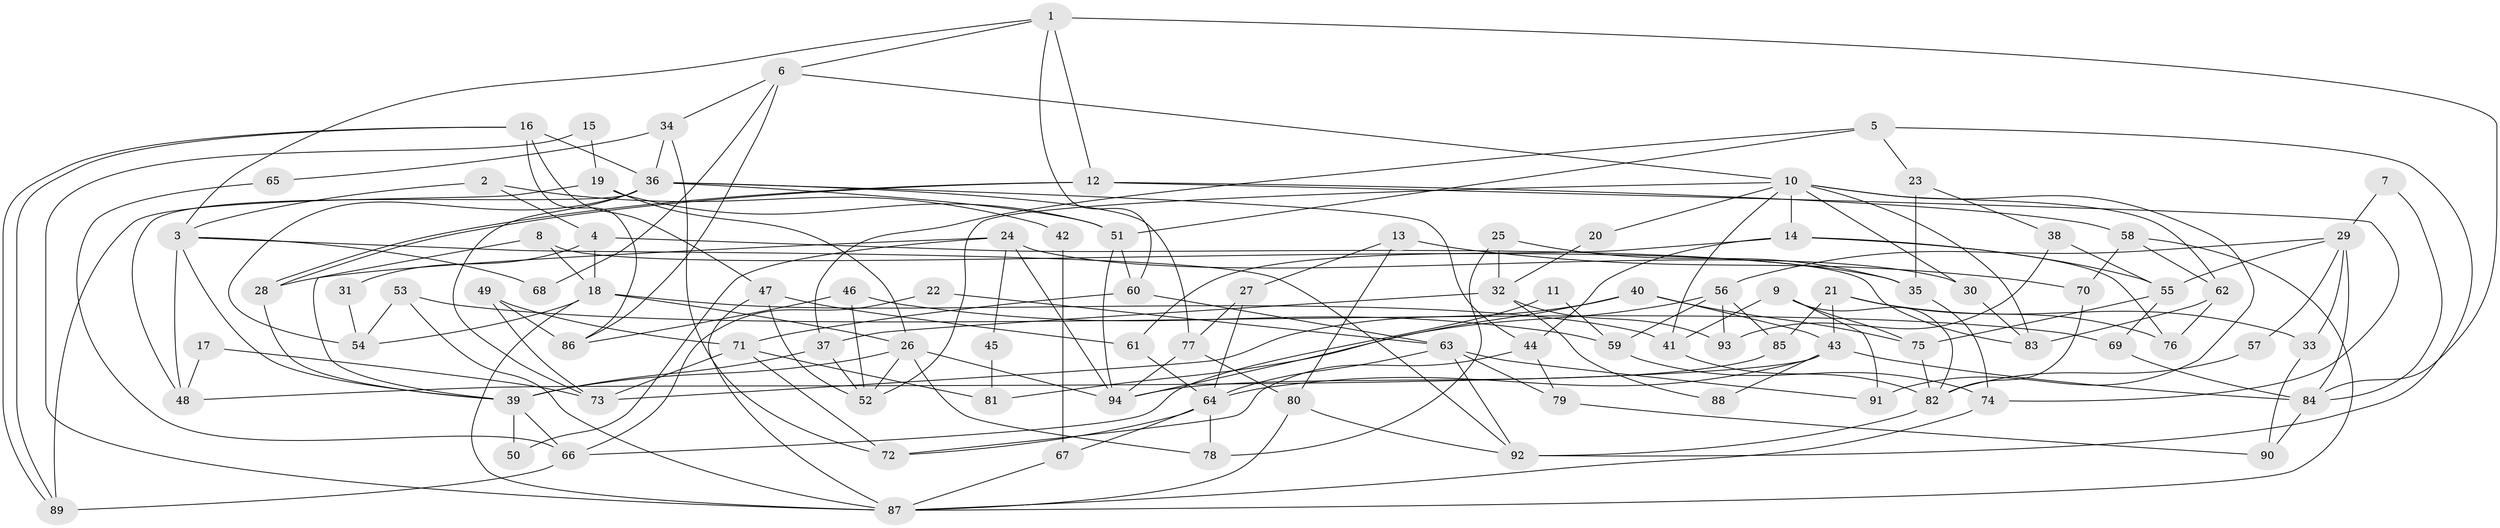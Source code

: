 // Generated by graph-tools (version 1.1) at 2025/50/03/09/25 03:50:06]
// undirected, 94 vertices, 188 edges
graph export_dot {
graph [start="1"]
  node [color=gray90,style=filled];
  1;
  2;
  3;
  4;
  5;
  6;
  7;
  8;
  9;
  10;
  11;
  12;
  13;
  14;
  15;
  16;
  17;
  18;
  19;
  20;
  21;
  22;
  23;
  24;
  25;
  26;
  27;
  28;
  29;
  30;
  31;
  32;
  33;
  34;
  35;
  36;
  37;
  38;
  39;
  40;
  41;
  42;
  43;
  44;
  45;
  46;
  47;
  48;
  49;
  50;
  51;
  52;
  53;
  54;
  55;
  56;
  57;
  58;
  59;
  60;
  61;
  62;
  63;
  64;
  65;
  66;
  67;
  68;
  69;
  70;
  71;
  72;
  73;
  74;
  75;
  76;
  77;
  78;
  79;
  80;
  81;
  82;
  83;
  84;
  85;
  86;
  87;
  88;
  89;
  90;
  91;
  92;
  93;
  94;
  1 -- 84;
  1 -- 3;
  1 -- 6;
  1 -- 12;
  1 -- 60;
  2 -- 4;
  2 -- 3;
  2 -- 42;
  3 -- 92;
  3 -- 39;
  3 -- 48;
  3 -- 68;
  4 -- 35;
  4 -- 18;
  4 -- 31;
  5 -- 51;
  5 -- 92;
  5 -- 23;
  5 -- 37;
  6 -- 34;
  6 -- 10;
  6 -- 68;
  6 -- 86;
  7 -- 84;
  7 -- 29;
  8 -- 39;
  8 -- 18;
  8 -- 83;
  9 -- 82;
  9 -- 75;
  9 -- 41;
  9 -- 91;
  10 -- 41;
  10 -- 14;
  10 -- 20;
  10 -- 30;
  10 -- 52;
  10 -- 62;
  10 -- 83;
  10 -- 91;
  11 -- 66;
  11 -- 59;
  12 -- 28;
  12 -- 28;
  12 -- 58;
  12 -- 74;
  13 -- 27;
  13 -- 70;
  13 -- 80;
  14 -- 61;
  14 -- 44;
  14 -- 55;
  14 -- 76;
  15 -- 87;
  15 -- 19;
  16 -- 86;
  16 -- 89;
  16 -- 89;
  16 -- 36;
  16 -- 47;
  17 -- 73;
  17 -- 48;
  18 -- 41;
  18 -- 87;
  18 -- 26;
  18 -- 54;
  19 -- 51;
  19 -- 26;
  19 -- 89;
  20 -- 32;
  21 -- 43;
  21 -- 76;
  21 -- 33;
  21 -- 85;
  22 -- 66;
  22 -- 63;
  23 -- 38;
  23 -- 35;
  24 -- 30;
  24 -- 28;
  24 -- 45;
  24 -- 50;
  24 -- 94;
  25 -- 78;
  25 -- 35;
  25 -- 32;
  26 -- 94;
  26 -- 39;
  26 -- 52;
  26 -- 78;
  27 -- 77;
  27 -- 64;
  28 -- 39;
  29 -- 55;
  29 -- 56;
  29 -- 33;
  29 -- 57;
  29 -- 84;
  30 -- 83;
  31 -- 54;
  32 -- 37;
  32 -- 88;
  32 -- 93;
  33 -- 90;
  34 -- 36;
  34 -- 72;
  34 -- 65;
  35 -- 74;
  36 -- 77;
  36 -- 44;
  36 -- 48;
  36 -- 51;
  36 -- 54;
  36 -- 73;
  37 -- 52;
  37 -- 39;
  38 -- 55;
  38 -- 93;
  39 -- 50;
  39 -- 66;
  40 -- 94;
  40 -- 43;
  40 -- 73;
  40 -- 75;
  41 -- 82;
  42 -- 67;
  43 -- 48;
  43 -- 64;
  43 -- 84;
  43 -- 88;
  44 -- 72;
  44 -- 79;
  45 -- 81;
  46 -- 52;
  46 -- 86;
  46 -- 59;
  47 -- 52;
  47 -- 61;
  47 -- 87;
  49 -- 73;
  49 -- 71;
  49 -- 86;
  51 -- 60;
  51 -- 94;
  53 -- 54;
  53 -- 87;
  53 -- 69;
  55 -- 69;
  55 -- 75;
  56 -- 85;
  56 -- 59;
  56 -- 81;
  56 -- 93;
  57 -- 82;
  58 -- 62;
  58 -- 70;
  58 -- 87;
  59 -- 74;
  60 -- 63;
  60 -- 71;
  61 -- 64;
  62 -- 83;
  62 -- 76;
  63 -- 91;
  63 -- 79;
  63 -- 64;
  63 -- 92;
  64 -- 72;
  64 -- 67;
  64 -- 78;
  65 -- 66;
  66 -- 89;
  67 -- 87;
  69 -- 84;
  70 -- 82;
  71 -- 73;
  71 -- 72;
  71 -- 81;
  74 -- 87;
  75 -- 82;
  77 -- 80;
  77 -- 94;
  79 -- 90;
  80 -- 87;
  80 -- 92;
  82 -- 92;
  84 -- 90;
  85 -- 94;
}

